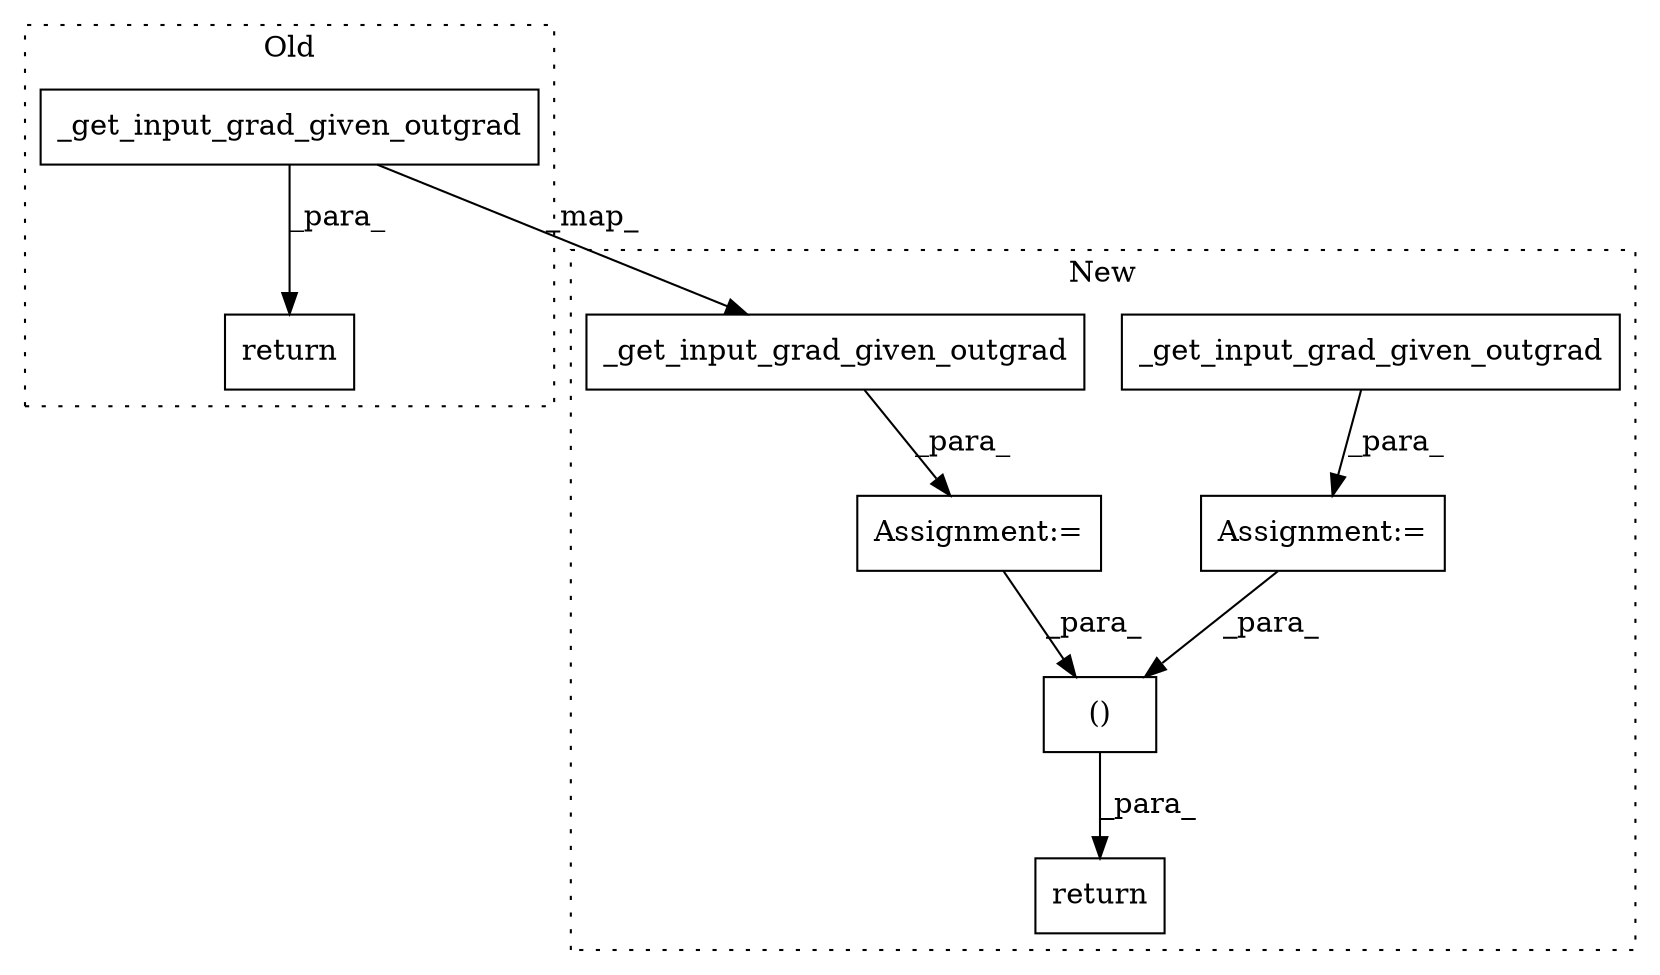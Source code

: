 digraph G {
subgraph cluster0 {
1 [label="return" a="41" s="24074" l="7" shape="box"];
4 [label="_get_input_grad_given_outgrad" a="32" s="24103,24148" l="30,1" shape="box"];
label = "Old";
style="dotted";
}
subgraph cluster1 {
2 [label="_get_input_grad_given_outgrad" a="32" s="29974,30023" l="30,1" shape="box"];
3 [label="()" a="106" s="30042" l="51" shape="box"];
5 [label="_get_input_grad_given_outgrad" a="32" s="29876,29925" l="30,1" shape="box"];
6 [label="Assignment:=" a="7" s="29951" l="1" shape="box"];
7 [label="Assignment:=" a="7" s="29853" l="1" shape="box"];
8 [label="return" a="41" s="30030" l="12" shape="box"];
label = "New";
style="dotted";
}
2 -> 6 [label="_para_"];
3 -> 8 [label="_para_"];
4 -> 1 [label="_para_"];
4 -> 5 [label="_map_"];
5 -> 7 [label="_para_"];
6 -> 3 [label="_para_"];
7 -> 3 [label="_para_"];
}